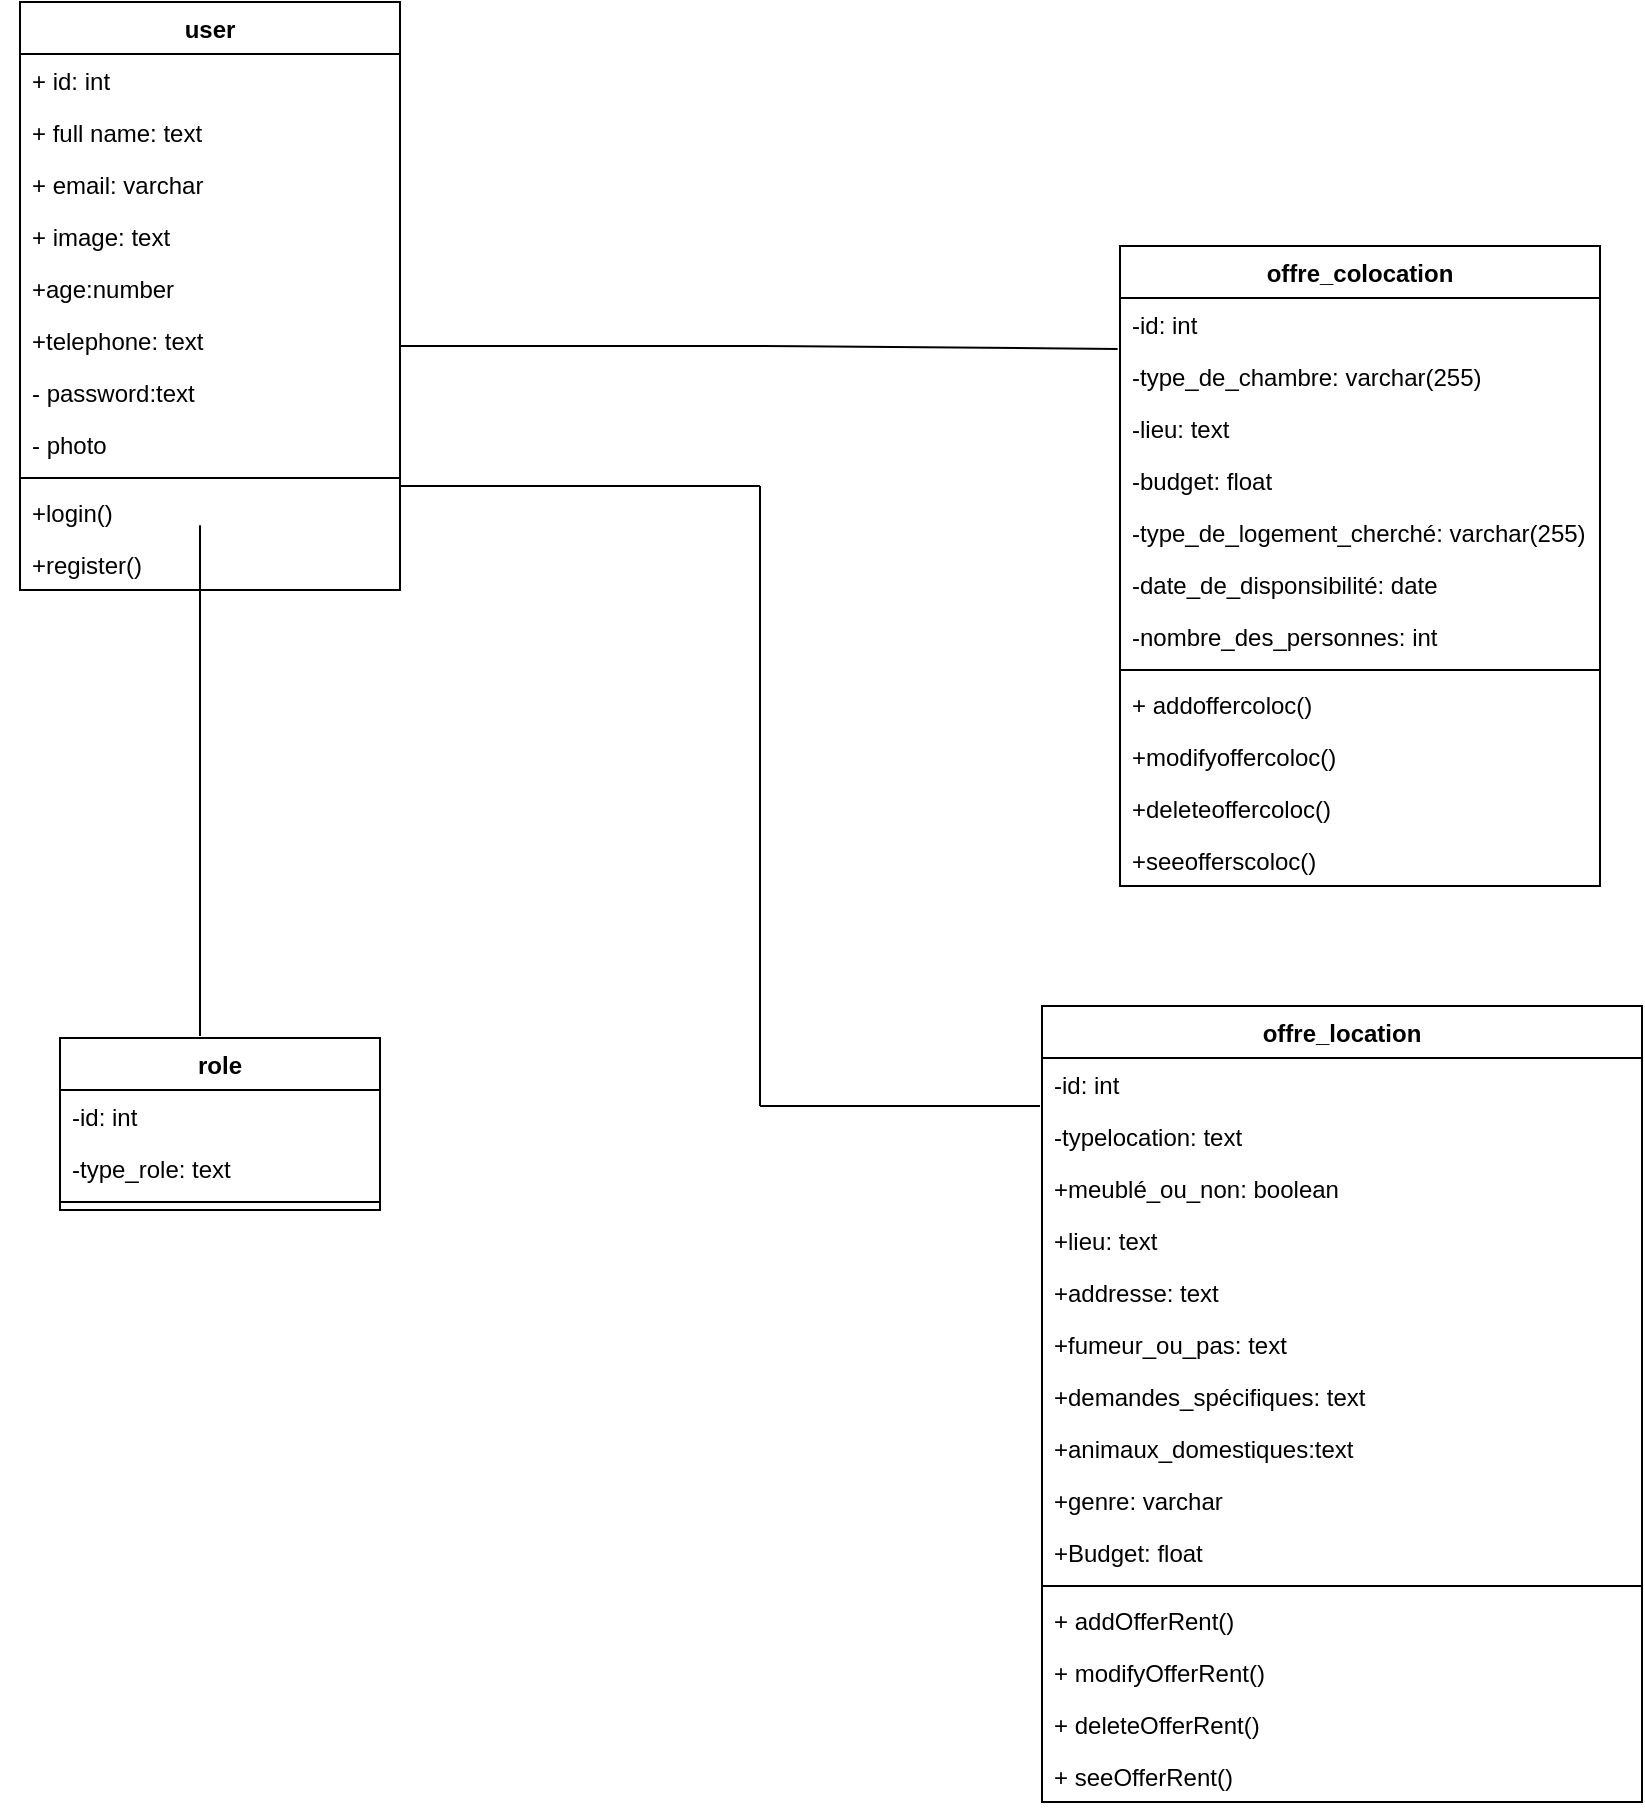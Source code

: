 <mxfile>
    <diagram id="z5ggQvx44LeVWJGlkjqF" name="class diagram">
        <mxGraphModel dx="1018" dy="340" grid="1" gridSize="10" guides="1" tooltips="1" connect="1" arrows="1" fold="1" page="1" pageScale="1" pageWidth="850" pageHeight="1100" math="0" shadow="0">
            <root>
                <mxCell id="0"/>
                <mxCell id="1" parent="0"/>
                <mxCell id="24" value="" style="endArrow=none;html=1;fontColor=#FFCF24;entryX=-0.005;entryY=0.98;entryDx=0;entryDy=0;entryPerimeter=0;" parent="1" target="81" edge="1">
                    <mxGeometry width="50" height="50" relative="1" as="geometry">
                        <mxPoint x="210.0" y="210.0" as="sourcePoint"/>
                        <mxPoint x="560" y="210.0" as="targetPoint"/>
                        <Array as="points">
                            <mxPoint x="400" y="210"/>
                        </Array>
                    </mxGeometry>
                </mxCell>
                <mxCell id="25" value="&lt;font color=&quot;#ffffff&quot;&gt;1..1&lt;/font&gt;" style="text;html=1;strokeColor=none;fillColor=none;align=center;verticalAlign=middle;whiteSpace=wrap;rounded=0;fontColor=#FFCF24;" parent="1" vertex="1">
                    <mxGeometry x="210" y="180" width="60" height="30" as="geometry"/>
                </mxCell>
                <mxCell id="26" value="&lt;span style=&quot;color: rgb(255, 255, 255);&quot;&gt;0..*&lt;/span&gt;" style="text;html=1;strokeColor=none;fillColor=none;align=center;verticalAlign=middle;whiteSpace=wrap;rounded=0;fontColor=#FFCF24;" parent="1" vertex="1">
                    <mxGeometry x="510" y="180" width="60" height="30" as="geometry"/>
                </mxCell>
                <mxCell id="37" value="" style="endArrow=none;html=1;" parent="1" edge="1">
                    <mxGeometry width="50" height="50" relative="1" as="geometry">
                        <mxPoint x="110" y="435" as="sourcePoint"/>
                        <mxPoint x="110" y="555" as="targetPoint"/>
                        <Array as="points">
                            <mxPoint x="110" y="295"/>
                        </Array>
                    </mxGeometry>
                </mxCell>
                <mxCell id="38" value="&lt;font color=&quot;#ffffff&quot;&gt;1&lt;sup&gt;..*&lt;/sup&gt;&lt;/font&gt;" style="text;html=1;strokeColor=none;fillColor=none;align=center;verticalAlign=middle;whiteSpace=wrap;rounded=0;fontColor=#FFCF24;" parent="1" vertex="1">
                    <mxGeometry x="10" y="310" width="140" height="30" as="geometry"/>
                </mxCell>
                <mxCell id="39" value="&lt;font color=&quot;#ffffff&quot;&gt;1,1&lt;/font&gt;" style="text;html=1;strokeColor=none;fillColor=none;align=center;verticalAlign=middle;whiteSpace=wrap;rounded=0;fontColor=#FFCF24;" parent="1" vertex="1">
                    <mxGeometry x="70" y="520" width="140" height="30" as="geometry"/>
                </mxCell>
                <mxCell id="61" value="" style="endArrow=none;html=1;" parent="1" edge="1">
                    <mxGeometry width="50" height="50" relative="1" as="geometry">
                        <mxPoint x="390" y="280" as="sourcePoint"/>
                        <mxPoint x="390" y="590" as="targetPoint"/>
                    </mxGeometry>
                </mxCell>
                <mxCell id="62" value="" style="endArrow=none;html=1;" parent="1" edge="1">
                    <mxGeometry width="50" height="50" relative="1" as="geometry">
                        <mxPoint x="390" y="590" as="sourcePoint"/>
                        <mxPoint x="530" y="590" as="targetPoint"/>
                    </mxGeometry>
                </mxCell>
                <mxCell id="63" value="&lt;font color=&quot;#ffffff&quot;&gt;0..*&lt;/font&gt;" style="text;html=1;strokeColor=none;fillColor=none;align=center;verticalAlign=middle;whiteSpace=wrap;rounded=0;fontColor=#FFCF24;" parent="1" vertex="1">
                    <mxGeometry x="480" y="560" width="60" height="30" as="geometry"/>
                </mxCell>
                <mxCell id="64" value="&lt;font color=&quot;#ffffff&quot;&gt;1..1&lt;/font&gt;" style="text;html=1;strokeColor=none;fillColor=none;align=center;verticalAlign=middle;whiteSpace=wrap;rounded=0;fontColor=#FFCF24;" parent="1" vertex="1">
                    <mxGeometry x="210" y="240" width="60" height="40" as="geometry"/>
                </mxCell>
                <mxCell id="65" value="user" style="swimlane;fontStyle=1;align=center;verticalAlign=top;childLayout=stackLayout;horizontal=1;startSize=26;horizontalStack=0;resizeParent=1;resizeParentMax=0;resizeLast=0;collapsible=1;marginBottom=0;" parent="1" vertex="1">
                    <mxGeometry x="20" y="38" width="190" height="294" as="geometry"/>
                </mxCell>
                <mxCell id="66" value="+ id: int&#10;&#10;" style="text;strokeColor=none;fillColor=none;align=left;verticalAlign=top;spacingLeft=4;spacingRight=4;overflow=hidden;rotatable=0;points=[[0,0.5],[1,0.5]];portConstraint=eastwest;" parent="65" vertex="1">
                    <mxGeometry y="26" width="190" height="26" as="geometry"/>
                </mxCell>
                <mxCell id="132" value="+ full name: text" style="text;strokeColor=none;fillColor=none;align=left;verticalAlign=top;spacingLeft=4;spacingRight=4;overflow=hidden;rotatable=0;points=[[0,0.5],[1,0.5]];portConstraint=eastwest;" parent="65" vertex="1">
                    <mxGeometry y="52" width="190" height="26" as="geometry"/>
                </mxCell>
                <mxCell id="70" value="+ email: varchar" style="text;strokeColor=none;fillColor=none;align=left;verticalAlign=top;spacingLeft=4;spacingRight=4;overflow=hidden;rotatable=0;points=[[0,0.5],[1,0.5]];portConstraint=eastwest;" parent="65" vertex="1">
                    <mxGeometry y="78" width="190" height="26" as="geometry"/>
                </mxCell>
                <mxCell id="HBnPjsJdhIx05hBvFf9J-142" value="+ image: text" style="text;strokeColor=none;fillColor=none;align=left;verticalAlign=top;spacingLeft=4;spacingRight=4;overflow=hidden;rotatable=0;points=[[0,0.5],[1,0.5]];portConstraint=eastwest;" parent="65" vertex="1">
                    <mxGeometry y="104" width="190" height="26" as="geometry"/>
                </mxCell>
                <mxCell id="HBnPjsJdhIx05hBvFf9J-140" value="+age:number" style="text;strokeColor=none;fillColor=none;align=left;verticalAlign=top;spacingLeft=4;spacingRight=4;overflow=hidden;rotatable=0;points=[[0,0.5],[1,0.5]];portConstraint=eastwest;" parent="65" vertex="1">
                    <mxGeometry y="130" width="190" height="26" as="geometry"/>
                </mxCell>
                <mxCell id="71" value="+telephone: text" style="text;strokeColor=none;fillColor=none;align=left;verticalAlign=top;spacingLeft=4;spacingRight=4;overflow=hidden;rotatable=0;points=[[0,0.5],[1,0.5]];portConstraint=eastwest;" parent="65" vertex="1">
                    <mxGeometry y="156" width="190" height="26" as="geometry"/>
                </mxCell>
                <mxCell id="72" value="- password:text" style="text;strokeColor=none;fillColor=none;align=left;verticalAlign=top;spacingLeft=4;spacingRight=4;overflow=hidden;rotatable=0;points=[[0,0.5],[1,0.5]];portConstraint=eastwest;" parent="65" vertex="1">
                    <mxGeometry y="182" width="190" height="26" as="geometry"/>
                </mxCell>
                <mxCell id="OUAm6H8FFkH4fl_18YLy-141" value="- photo" style="text;strokeColor=none;fillColor=none;align=left;verticalAlign=top;spacingLeft=4;spacingRight=4;overflow=hidden;rotatable=0;points=[[0,0.5],[1,0.5]];portConstraint=eastwest;" parent="65" vertex="1">
                    <mxGeometry y="208" width="190" height="26" as="geometry"/>
                </mxCell>
                <mxCell id="67" value="" style="line;strokeWidth=1;fillColor=none;align=left;verticalAlign=middle;spacingTop=-1;spacingLeft=3;spacingRight=3;rotatable=0;labelPosition=right;points=[];portConstraint=eastwest;strokeColor=inherit;" parent="65" vertex="1">
                    <mxGeometry y="234" width="190" height="8" as="geometry"/>
                </mxCell>
                <mxCell id="68" value="+login()" style="text;strokeColor=none;fillColor=none;align=left;verticalAlign=top;spacingLeft=4;spacingRight=4;overflow=hidden;rotatable=0;points=[[0,0.5],[1,0.5]];portConstraint=eastwest;" parent="65" vertex="1">
                    <mxGeometry y="242" width="190" height="26" as="geometry"/>
                </mxCell>
                <mxCell id="69" value="+register()&#10;" style="text;strokeColor=none;fillColor=none;align=left;verticalAlign=top;spacingLeft=4;spacingRight=4;overflow=hidden;rotatable=0;points=[[0,0.5],[1,0.5]];portConstraint=eastwest;" parent="65" vertex="1">
                    <mxGeometry y="268" width="190" height="26" as="geometry"/>
                </mxCell>
                <mxCell id="79" value="" style="endArrow=none;html=1;" parent="1" edge="1">
                    <mxGeometry width="50" height="50" relative="1" as="geometry">
                        <mxPoint x="210" y="280" as="sourcePoint"/>
                        <mxPoint x="390" y="280" as="targetPoint"/>
                    </mxGeometry>
                </mxCell>
                <mxCell id="80" value="offre_colocation" style="swimlane;fontStyle=1;align=center;verticalAlign=top;childLayout=stackLayout;horizontal=1;startSize=26;horizontalStack=0;resizeParent=1;resizeParentMax=0;resizeLast=0;collapsible=1;marginBottom=0;" parent="1" vertex="1">
                    <mxGeometry x="570" y="160" width="240" height="320" as="geometry"/>
                </mxCell>
                <mxCell id="81" value="-id: int" style="text;strokeColor=none;fillColor=none;align=left;verticalAlign=top;spacingLeft=4;spacingRight=4;overflow=hidden;rotatable=0;points=[[0,0.5],[1,0.5]];portConstraint=eastwest;" parent="80" vertex="1">
                    <mxGeometry y="26" width="240" height="26" as="geometry"/>
                </mxCell>
                <mxCell id="92" value="-type_de_chambre: varchar(255)" style="text;strokeColor=none;fillColor=none;align=left;verticalAlign=top;spacingLeft=4;spacingRight=4;overflow=hidden;rotatable=0;points=[[0,0.5],[1,0.5]];portConstraint=eastwest;" parent="80" vertex="1">
                    <mxGeometry y="52" width="240" height="26" as="geometry"/>
                </mxCell>
                <mxCell id="93" value="-lieu: text" style="text;strokeColor=none;fillColor=none;align=left;verticalAlign=top;spacingLeft=4;spacingRight=4;overflow=hidden;rotatable=0;points=[[0,0.5],[1,0.5]];portConstraint=eastwest;" parent="80" vertex="1">
                    <mxGeometry y="78" width="240" height="26" as="geometry"/>
                </mxCell>
                <mxCell id="96" value="-budget: float" style="text;strokeColor=none;fillColor=none;align=left;verticalAlign=top;spacingLeft=4;spacingRight=4;overflow=hidden;rotatable=0;points=[[0,0.5],[1,0.5]];portConstraint=eastwest;" parent="80" vertex="1">
                    <mxGeometry y="104" width="240" height="26" as="geometry"/>
                </mxCell>
                <mxCell id="98" value="-type_de_logement_cherché: varchar(255)" style="text;strokeColor=none;fillColor=none;align=left;verticalAlign=top;spacingLeft=4;spacingRight=4;overflow=hidden;rotatable=0;points=[[0,0.5],[1,0.5]];portConstraint=eastwest;" parent="80" vertex="1">
                    <mxGeometry y="130" width="240" height="26" as="geometry"/>
                </mxCell>
                <mxCell id="97" value="-date_de_disponsibilité: date" style="text;strokeColor=none;fillColor=none;align=left;verticalAlign=top;spacingLeft=4;spacingRight=4;overflow=hidden;rotatable=0;points=[[0,0.5],[1,0.5]];portConstraint=eastwest;" parent="80" vertex="1">
                    <mxGeometry y="156" width="240" height="26" as="geometry"/>
                </mxCell>
                <mxCell id="99" value="-nombre_des_personnes: int" style="text;strokeColor=none;fillColor=none;align=left;verticalAlign=top;spacingLeft=4;spacingRight=4;overflow=hidden;rotatable=0;points=[[0,0.5],[1,0.5]];portConstraint=eastwest;" parent="80" vertex="1">
                    <mxGeometry y="182" width="240" height="26" as="geometry"/>
                </mxCell>
                <mxCell id="82" value="" style="line;strokeWidth=1;fillColor=none;align=left;verticalAlign=middle;spacingTop=-1;spacingLeft=3;spacingRight=3;rotatable=0;labelPosition=right;points=[];portConstraint=eastwest;strokeColor=inherit;" parent="80" vertex="1">
                    <mxGeometry y="208" width="240" height="8" as="geometry"/>
                </mxCell>
                <mxCell id="83" value="+ addoffercoloc()" style="text;strokeColor=none;fillColor=none;align=left;verticalAlign=top;spacingLeft=4;spacingRight=4;overflow=hidden;rotatable=0;points=[[0,0.5],[1,0.5]];portConstraint=eastwest;" parent="80" vertex="1">
                    <mxGeometry y="216" width="240" height="26" as="geometry"/>
                </mxCell>
                <mxCell id="95" value="+modifyoffercoloc()&#10;" style="text;strokeColor=none;fillColor=none;align=left;verticalAlign=top;spacingLeft=4;spacingRight=4;overflow=hidden;rotatable=0;points=[[0,0.5],[1,0.5]];portConstraint=eastwest;" parent="80" vertex="1">
                    <mxGeometry y="242" width="240" height="26" as="geometry"/>
                </mxCell>
                <mxCell id="100" value="+deleteoffercoloc()&#10;" style="text;strokeColor=none;fillColor=none;align=left;verticalAlign=top;spacingLeft=4;spacingRight=4;overflow=hidden;rotatable=0;points=[[0,0.5],[1,0.5]];portConstraint=eastwest;" parent="80" vertex="1">
                    <mxGeometry y="268" width="240" height="26" as="geometry"/>
                </mxCell>
                <mxCell id="101" value="+seeofferscoloc()&#10;" style="text;strokeColor=none;fillColor=none;align=left;verticalAlign=top;spacingLeft=4;spacingRight=4;overflow=hidden;rotatable=0;points=[[0,0.5],[1,0.5]];portConstraint=eastwest;" parent="80" vertex="1">
                    <mxGeometry y="294" width="240" height="26" as="geometry"/>
                </mxCell>
                <mxCell id="102" value="offre_location" style="swimlane;fontStyle=1;align=center;verticalAlign=top;childLayout=stackLayout;horizontal=1;startSize=26;horizontalStack=0;resizeParent=1;resizeParentMax=0;resizeLast=0;collapsible=1;marginBottom=0;" parent="1" vertex="1">
                    <mxGeometry x="531" y="540" width="300" height="398" as="geometry"/>
                </mxCell>
                <mxCell id="103" value="-id: int" style="text;strokeColor=none;fillColor=none;align=left;verticalAlign=top;spacingLeft=4;spacingRight=4;overflow=hidden;rotatable=0;points=[[0,0.5],[1,0.5]];portConstraint=eastwest;" parent="102" vertex="1">
                    <mxGeometry y="26" width="300" height="26" as="geometry"/>
                </mxCell>
                <mxCell id="106" value="-typelocation: text" style="text;strokeColor=none;fillColor=none;align=left;verticalAlign=top;spacingLeft=4;spacingRight=4;overflow=hidden;rotatable=0;points=[[0,0.5],[1,0.5]];portConstraint=eastwest;" parent="102" vertex="1">
                    <mxGeometry y="52" width="300" height="26" as="geometry"/>
                </mxCell>
                <mxCell id="107" value="+meublé_ou_non: boolean" style="text;strokeColor=none;fillColor=none;align=left;verticalAlign=top;spacingLeft=4;spacingRight=4;overflow=hidden;rotatable=0;points=[[0,0.5],[1,0.5]];portConstraint=eastwest;" parent="102" vertex="1">
                    <mxGeometry y="78" width="300" height="26" as="geometry"/>
                </mxCell>
                <mxCell id="108" value="+lieu: text" style="text;strokeColor=none;fillColor=none;align=left;verticalAlign=top;spacingLeft=4;spacingRight=4;overflow=hidden;rotatable=0;points=[[0,0.5],[1,0.5]];portConstraint=eastwest;" parent="102" vertex="1">
                    <mxGeometry y="104" width="300" height="26" as="geometry"/>
                </mxCell>
                <mxCell id="109" value="+addresse: text" style="text;strokeColor=none;fillColor=none;align=left;verticalAlign=top;spacingLeft=4;spacingRight=4;overflow=hidden;rotatable=0;points=[[0,0.5],[1,0.5]];portConstraint=eastwest;" parent="102" vertex="1">
                    <mxGeometry y="130" width="300" height="26" as="geometry"/>
                </mxCell>
                <mxCell id="135" value="+fumeur_ou_pas: text" style="text;strokeColor=none;fillColor=none;align=left;verticalAlign=top;spacingLeft=4;spacingRight=4;overflow=hidden;rotatable=0;points=[[0,0.5],[1,0.5]];portConstraint=eastwest;" parent="102" vertex="1">
                    <mxGeometry y="156" width="300" height="26" as="geometry"/>
                </mxCell>
                <mxCell id="136" value="+demandes_spécifiques: text&#10;&#10;" style="text;strokeColor=none;fillColor=none;align=left;verticalAlign=top;spacingLeft=4;spacingRight=4;overflow=hidden;rotatable=0;points=[[0,0.5],[1,0.5]];portConstraint=eastwest;" parent="102" vertex="1">
                    <mxGeometry y="182" width="300" height="26" as="geometry"/>
                </mxCell>
                <mxCell id="137" value="+animaux_domestiques:text" style="text;strokeColor=none;fillColor=none;align=left;verticalAlign=top;spacingLeft=4;spacingRight=4;overflow=hidden;rotatable=0;points=[[0,0.5],[1,0.5]];portConstraint=eastwest;" parent="102" vertex="1">
                    <mxGeometry y="208" width="300" height="26" as="geometry"/>
                </mxCell>
                <mxCell id="138" value="+genre: varchar" style="text;strokeColor=none;fillColor=none;align=left;verticalAlign=top;spacingLeft=4;spacingRight=4;overflow=hidden;rotatable=0;points=[[0,0.5],[1,0.5]];portConstraint=eastwest;" parent="102" vertex="1">
                    <mxGeometry y="234" width="300" height="26" as="geometry"/>
                </mxCell>
                <mxCell id="120" value="+Budget: float" style="text;strokeColor=none;fillColor=none;align=left;verticalAlign=top;spacingLeft=4;spacingRight=4;overflow=hidden;rotatable=0;points=[[0,0.5],[1,0.5]];portConstraint=eastwest;" parent="102" vertex="1">
                    <mxGeometry y="260" width="300" height="26" as="geometry"/>
                </mxCell>
                <mxCell id="104" value="" style="line;strokeWidth=1;fillColor=none;align=left;verticalAlign=middle;spacingTop=-1;spacingLeft=3;spacingRight=3;rotatable=0;labelPosition=right;points=[];portConstraint=eastwest;strokeColor=inherit;" parent="102" vertex="1">
                    <mxGeometry y="286" width="300" height="8" as="geometry"/>
                </mxCell>
                <mxCell id="105" value="+ addOfferRent()" style="text;strokeColor=none;fillColor=none;align=left;verticalAlign=top;spacingLeft=4;spacingRight=4;overflow=hidden;rotatable=0;points=[[0,0.5],[1,0.5]];portConstraint=eastwest;" parent="102" vertex="1">
                    <mxGeometry y="294" width="300" height="26" as="geometry"/>
                </mxCell>
                <mxCell id="121" value="+ modifyOfferRent()" style="text;strokeColor=none;fillColor=none;align=left;verticalAlign=top;spacingLeft=4;spacingRight=4;overflow=hidden;rotatable=0;points=[[0,0.5],[1,0.5]];portConstraint=eastwest;" parent="102" vertex="1">
                    <mxGeometry y="320" width="300" height="26" as="geometry"/>
                </mxCell>
                <mxCell id="122" value="+ deleteOfferRent()" style="text;strokeColor=none;fillColor=none;align=left;verticalAlign=top;spacingLeft=4;spacingRight=4;overflow=hidden;rotatable=0;points=[[0,0.5],[1,0.5]];portConstraint=eastwest;" parent="102" vertex="1">
                    <mxGeometry y="346" width="300" height="26" as="geometry"/>
                </mxCell>
                <mxCell id="123" value="+ seeOfferRent()" style="text;strokeColor=none;fillColor=none;align=left;verticalAlign=top;spacingLeft=4;spacingRight=4;overflow=hidden;rotatable=0;points=[[0,0.5],[1,0.5]];portConstraint=eastwest;" parent="102" vertex="1">
                    <mxGeometry y="372" width="300" height="26" as="geometry"/>
                </mxCell>
                <mxCell id="125" value="role" style="swimlane;fontStyle=1;align=center;verticalAlign=top;childLayout=stackLayout;horizontal=1;startSize=26;horizontalStack=0;resizeParent=1;resizeParentMax=0;resizeLast=0;collapsible=1;marginBottom=0;" parent="1" vertex="1">
                    <mxGeometry x="40" y="556" width="160" height="86" as="geometry"/>
                </mxCell>
                <mxCell id="126" value="-id: int" style="text;strokeColor=none;fillColor=none;align=left;verticalAlign=top;spacingLeft=4;spacingRight=4;overflow=hidden;rotatable=0;points=[[0,0.5],[1,0.5]];portConstraint=eastwest;" parent="125" vertex="1">
                    <mxGeometry y="26" width="160" height="26" as="geometry"/>
                </mxCell>
                <mxCell id="129" value="-type_role: text" style="text;strokeColor=none;fillColor=none;align=left;verticalAlign=top;spacingLeft=4;spacingRight=4;overflow=hidden;rotatable=0;points=[[0,0.5],[1,0.5]];portConstraint=eastwest;" parent="125" vertex="1">
                    <mxGeometry y="52" width="160" height="26" as="geometry"/>
                </mxCell>
                <mxCell id="127" value="" style="line;strokeWidth=1;fillColor=none;align=left;verticalAlign=middle;spacingTop=-1;spacingLeft=3;spacingRight=3;rotatable=0;labelPosition=right;points=[];portConstraint=eastwest;strokeColor=inherit;" parent="125" vertex="1">
                    <mxGeometry y="78" width="160" height="8" as="geometry"/>
                </mxCell>
            </root>
        </mxGraphModel>
    </diagram>
    <diagram id="UlTyNprH5L3pt8KQsLSM" name="use case diagram">
        <mxGraphModel dx="1320" dy="1468" grid="1" gridSize="10" guides="1" tooltips="1" connect="1" arrows="1" fold="1" page="1" pageScale="1" pageWidth="850" pageHeight="1100" math="0" shadow="0">
            <root>
                <mxCell id="0"/>
                <mxCell id="1" parent="0"/>
                <mxCell id="AJxJs07C6C-_s4xwAS3U-2" value="FIND YOUR ROOMMATE" style="shape=umlFrame;whiteSpace=wrap;html=1;width=200;height=30;" parent="1" vertex="1">
                    <mxGeometry x="130" y="-1069" width="690" height="990" as="geometry"/>
                </mxCell>
                <mxCell id="AJxJs07C6C-_s4xwAS3U-3" value="visiteur" style="shape=umlActor;verticalLabelPosition=bottom;verticalAlign=top;html=1;" parent="1" vertex="1">
                    <mxGeometry x="60" y="-980" width="30" height="60" as="geometry"/>
                </mxCell>
                <mxCell id="AJxJs07C6C-_s4xwAS3U-4" value="colocataire" style="shape=umlActor;verticalLabelPosition=bottom;verticalAlign=top;html=1;" parent="1" vertex="1">
                    <mxGeometry x="60" y="-760" width="30" height="60" as="geometry"/>
                </mxCell>
                <mxCell id="AJxJs07C6C-_s4xwAS3U-7" value="Administrateur" style="shape=umlActor;verticalLabelPosition=bottom;verticalAlign=top;html=1;" parent="1" vertex="1">
                    <mxGeometry x="60" y="-190" width="30" height="60" as="geometry"/>
                </mxCell>
                <mxCell id="AJxJs07C6C-_s4xwAS3U-8" value="locataire" style="shape=umlActor;verticalLabelPosition=bottom;verticalAlign=top;html=1;" parent="1" vertex="1">
                    <mxGeometry x="60" y="-440" width="30" height="60" as="geometry"/>
                </mxCell>
                <mxCell id="AJxJs07C6C-_s4xwAS3U-14" value="Voir les offres&amp;nbsp; de collocation/ location" style="ellipse;whiteSpace=wrap;html=1;" parent="1" vertex="1">
                    <mxGeometry x="330" y="-1010" width="200" height="50" as="geometry"/>
                </mxCell>
                <mxCell id="AJxJs07C6C-_s4xwAS3U-15" value="Créer un compte" style="ellipse;whiteSpace=wrap;html=1;" parent="1" vertex="1">
                    <mxGeometry x="340" y="-950" width="200" height="50" as="geometry"/>
                </mxCell>
                <mxCell id="AJxJs07C6C-_s4xwAS3U-16" value="Ajouter un offre de collocation" style="ellipse;whiteSpace=wrap;html=1;" parent="1" vertex="1">
                    <mxGeometry x="330" y="-850" width="200" height="50" as="geometry"/>
                </mxCell>
                <mxCell id="AJxJs07C6C-_s4xwAS3U-17" value="Voir les details de chaque offre" style="ellipse;whiteSpace=wrap;html=1;" parent="1" vertex="1">
                    <mxGeometry x="630" y="-980" width="180" height="40" as="geometry"/>
                </mxCell>
                <mxCell id="AJxJs07C6C-_s4xwAS3U-18" value="Modifier un offre de collocation" style="ellipse;whiteSpace=wrap;html=1;" parent="1" vertex="1">
                    <mxGeometry x="325" y="-790" width="200" height="50" as="geometry"/>
                </mxCell>
                <mxCell id="AJxJs07C6C-_s4xwAS3U-19" value="Supprimer un offre de collocation" style="ellipse;whiteSpace=wrap;html=1;" parent="1" vertex="1">
                    <mxGeometry x="325" y="-730" width="200" height="50" as="geometry"/>
                </mxCell>
                <mxCell id="AJxJs07C6C-_s4xwAS3U-20" value="Ajouter un offre de Location" style="ellipse;whiteSpace=wrap;html=1;" parent="1" vertex="1">
                    <mxGeometry x="330" y="-550" width="200" height="50" as="geometry"/>
                </mxCell>
                <mxCell id="AJxJs07C6C-_s4xwAS3U-21" value="Supprimer un offre de Location" style="ellipse;whiteSpace=wrap;html=1;" parent="1" vertex="1">
                    <mxGeometry x="330" y="-490" width="200" height="50" as="geometry"/>
                </mxCell>
                <mxCell id="AJxJs07C6C-_s4xwAS3U-22" value="Modifier un offre de Location" style="ellipse;whiteSpace=wrap;html=1;" parent="1" vertex="1">
                    <mxGeometry x="330" y="-430" width="200" height="50" as="geometry"/>
                </mxCell>
                <mxCell id="AJxJs07C6C-_s4xwAS3U-23" value="Voir&amp;nbsp; mes offres de collocation" style="ellipse;whiteSpace=wrap;html=1;" parent="1" vertex="1">
                    <mxGeometry x="325" y="-670" width="200" height="50" as="geometry"/>
                </mxCell>
                <mxCell id="AJxJs07C6C-_s4xwAS3U-24" value="Voir&amp;nbsp; mes offres de location" style="ellipse;whiteSpace=wrap;html=1;" parent="1" vertex="1">
                    <mxGeometry x="330" y="-370" width="200" height="50" as="geometry"/>
                </mxCell>
                <mxCell id="AJxJs07C6C-_s4xwAS3U-25" value="Archiver les offres&amp;nbsp;" style="ellipse;whiteSpace=wrap;html=1;" parent="1" vertex="1">
                    <mxGeometry x="330" y="-260" width="200" height="50" as="geometry"/>
                </mxCell>
                <mxCell id="o_NzyPv4uc6NCIbX0gtw-1" value="" style="endArrow=none;html=1;entryX=0;entryY=0.5;entryDx=0;entryDy=0;" parent="1" target="AJxJs07C6C-_s4xwAS3U-14" edge="1">
                    <mxGeometry width="50" height="50" relative="1" as="geometry">
                        <mxPoint x="100" y="-950" as="sourcePoint"/>
                        <mxPoint x="150" y="-980" as="targetPoint"/>
                    </mxGeometry>
                </mxCell>
                <mxCell id="o_NzyPv4uc6NCIbX0gtw-2" value="" style="endArrow=none;html=1;entryX=0;entryY=0.5;entryDx=0;entryDy=0;" parent="1" target="AJxJs07C6C-_s4xwAS3U-15" edge="1">
                    <mxGeometry width="50" height="50" relative="1" as="geometry">
                        <mxPoint x="100" y="-950" as="sourcePoint"/>
                        <mxPoint x="340" y="-975" as="targetPoint"/>
                    </mxGeometry>
                </mxCell>
                <mxCell id="o_NzyPv4uc6NCIbX0gtw-3" value="" style="endArrow=none;html=1;entryX=0;entryY=0.5;entryDx=0;entryDy=0;" parent="1" target="AJxJs07C6C-_s4xwAS3U-16" edge="1">
                    <mxGeometry width="50" height="50" relative="1" as="geometry">
                        <mxPoint x="110" y="-720" as="sourcePoint"/>
                        <mxPoint x="590" y="-820" as="targetPoint"/>
                    </mxGeometry>
                </mxCell>
                <mxCell id="o_NzyPv4uc6NCIbX0gtw-4" value="" style="endArrow=none;html=1;entryX=0;entryY=0.5;entryDx=0;entryDy=0;" parent="1" target="AJxJs07C6C-_s4xwAS3U-18" edge="1">
                    <mxGeometry width="50" height="50" relative="1" as="geometry">
                        <mxPoint x="110" y="-720" as="sourcePoint"/>
                        <mxPoint x="340" y="-815" as="targetPoint"/>
                    </mxGeometry>
                </mxCell>
                <mxCell id="o_NzyPv4uc6NCIbX0gtw-5" value="" style="endArrow=none;html=1;entryX=0;entryY=0.5;entryDx=0;entryDy=0;" parent="1" target="AJxJs07C6C-_s4xwAS3U-19" edge="1">
                    <mxGeometry width="50" height="50" relative="1" as="geometry">
                        <mxPoint x="110" y="-720" as="sourcePoint"/>
                        <mxPoint x="335" y="-755" as="targetPoint"/>
                    </mxGeometry>
                </mxCell>
                <mxCell id="o_NzyPv4uc6NCIbX0gtw-6" value="" style="endArrow=none;html=1;entryX=0;entryY=0.5;entryDx=0;entryDy=0;" parent="1" target="AJxJs07C6C-_s4xwAS3U-23" edge="1">
                    <mxGeometry width="50" height="50" relative="1" as="geometry">
                        <mxPoint x="110" y="-720" as="sourcePoint"/>
                        <mxPoint x="335" y="-695" as="targetPoint"/>
                    </mxGeometry>
                </mxCell>
                <mxCell id="o_NzyPv4uc6NCIbX0gtw-9" value="" style="endArrow=none;html=1;entryX=0;entryY=0.5;entryDx=0;entryDy=0;" parent="1" target="AJxJs07C6C-_s4xwAS3U-20" edge="1">
                    <mxGeometry width="50" height="50" relative="1" as="geometry">
                        <mxPoint x="110" y="-400" as="sourcePoint"/>
                        <mxPoint x="510" y="-500" as="targetPoint"/>
                    </mxGeometry>
                </mxCell>
                <mxCell id="o_NzyPv4uc6NCIbX0gtw-10" value="" style="endArrow=none;html=1;entryX=0;entryY=0.5;entryDx=0;entryDy=0;" parent="1" target="AJxJs07C6C-_s4xwAS3U-21" edge="1">
                    <mxGeometry width="50" height="50" relative="1" as="geometry">
                        <mxPoint x="110" y="-400" as="sourcePoint"/>
                        <mxPoint x="340" y="-515" as="targetPoint"/>
                    </mxGeometry>
                </mxCell>
                <mxCell id="o_NzyPv4uc6NCIbX0gtw-11" value="" style="endArrow=none;html=1;entryX=0;entryY=0.5;entryDx=0;entryDy=0;" parent="1" target="AJxJs07C6C-_s4xwAS3U-22" edge="1">
                    <mxGeometry width="50" height="50" relative="1" as="geometry">
                        <mxPoint x="110" y="-400" as="sourcePoint"/>
                        <mxPoint x="340" y="-455" as="targetPoint"/>
                    </mxGeometry>
                </mxCell>
                <mxCell id="o_NzyPv4uc6NCIbX0gtw-12" value="" style="endArrow=none;html=1;entryX=0;entryY=0.5;entryDx=0;entryDy=0;" parent="1" target="AJxJs07C6C-_s4xwAS3U-24" edge="1">
                    <mxGeometry width="50" height="50" relative="1" as="geometry">
                        <mxPoint x="110" y="-400" as="sourcePoint"/>
                        <mxPoint x="340" y="-395" as="targetPoint"/>
                    </mxGeometry>
                </mxCell>
                <mxCell id="o_NzyPv4uc6NCIbX0gtw-14" value="" style="endArrow=none;html=1;entryX=0;entryY=0.5;entryDx=0;entryDy=0;" parent="1" target="AJxJs07C6C-_s4xwAS3U-25" edge="1">
                    <mxGeometry width="50" height="50" relative="1" as="geometry">
                        <mxPoint x="110" y="-150" as="sourcePoint"/>
                        <mxPoint x="510" y="-300" as="targetPoint"/>
                    </mxGeometry>
                </mxCell>
                <mxCell id="ElbaeHOR-Uijz-XI7cZ5-1" value="" style="endArrow=none;html=1;exitX=1;exitY=0.5;exitDx=0;exitDy=0;entryX=0;entryY=0.5;entryDx=0;entryDy=0;" parent="1" source="AJxJs07C6C-_s4xwAS3U-14" target="AJxJs07C6C-_s4xwAS3U-17" edge="1">
                    <mxGeometry width="50" height="50" relative="1" as="geometry">
                        <mxPoint x="530" y="-780" as="sourcePoint"/>
                        <mxPoint x="580" y="-830" as="targetPoint"/>
                    </mxGeometry>
                </mxCell>
                <mxCell id="ElbaeHOR-Uijz-XI7cZ5-2" value="Login" style="ellipse;whiteSpace=wrap;html=1;" parent="1" vertex="1">
                    <mxGeometry x="670" y="-600" width="140" height="70" as="geometry"/>
                </mxCell>
                <mxCell id="ElbaeHOR-Uijz-XI7cZ5-3" value="" style="endArrow=block;dashed=1;endFill=0;endSize=12;html=1;exitX=1;exitY=0.5;exitDx=0;exitDy=0;" parent="1" source="AJxJs07C6C-_s4xwAS3U-16" target="ElbaeHOR-Uijz-XI7cZ5-2" edge="1">
                    <mxGeometry width="160" relative="1" as="geometry">
                        <mxPoint x="520" y="-570" as="sourcePoint"/>
                        <mxPoint x="680" y="-570" as="targetPoint"/>
                    </mxGeometry>
                </mxCell>
                <mxCell id="ElbaeHOR-Uijz-XI7cZ5-4" value="" style="endArrow=block;dashed=1;endFill=0;endSize=12;html=1;entryX=0;entryY=0;entryDx=0;entryDy=0;" parent="1" target="ElbaeHOR-Uijz-XI7cZ5-2" edge="1">
                    <mxGeometry width="160" relative="1" as="geometry">
                        <mxPoint x="530" y="-760" as="sourcePoint"/>
                        <mxPoint x="670" y="-570" as="targetPoint"/>
                    </mxGeometry>
                </mxCell>
                <mxCell id="ElbaeHOR-Uijz-XI7cZ5-5" value="" style="endArrow=block;dashed=1;endFill=0;endSize=12;html=1;entryX=0.051;entryY=0.269;entryDx=0;entryDy=0;entryPerimeter=0;" parent="1" target="ElbaeHOR-Uijz-XI7cZ5-2" edge="1">
                    <mxGeometry width="160" relative="1" as="geometry">
                        <mxPoint x="525" y="-706" as="sourcePoint"/>
                        <mxPoint x="670" y="-560" as="targetPoint"/>
                    </mxGeometry>
                </mxCell>
                <mxCell id="ElbaeHOR-Uijz-XI7cZ5-6" value="" style="endArrow=block;dashed=1;endFill=0;endSize=12;html=1;entryX=-0.003;entryY=0.361;entryDx=0;entryDy=0;entryPerimeter=0;" parent="1" target="ElbaeHOR-Uijz-XI7cZ5-2" edge="1">
                    <mxGeometry width="160" relative="1" as="geometry">
                        <mxPoint x="520" y="-640" as="sourcePoint"/>
                        <mxPoint x="670" y="-570" as="targetPoint"/>
                    </mxGeometry>
                </mxCell>
                <mxCell id="ElbaeHOR-Uijz-XI7cZ5-7" value="" style="endArrow=block;dashed=1;endFill=0;endSize=12;html=1;entryX=0;entryY=0.5;entryDx=0;entryDy=0;" parent="1" target="ElbaeHOR-Uijz-XI7cZ5-2" edge="1">
                    <mxGeometry width="160" relative="1" as="geometry">
                        <mxPoint x="530" y="-520" as="sourcePoint"/>
                        <mxPoint x="690" y="-520" as="targetPoint"/>
                    </mxGeometry>
                </mxCell>
                <mxCell id="ElbaeHOR-Uijz-XI7cZ5-8" value="" style="endArrow=block;dashed=1;endFill=0;endSize=12;html=1;entryX=0.03;entryY=0.678;entryDx=0;entryDy=0;exitX=1;exitY=0.5;exitDx=0;exitDy=0;entryPerimeter=0;" parent="1" source="AJxJs07C6C-_s4xwAS3U-21" target="ElbaeHOR-Uijz-XI7cZ5-2" edge="1">
                    <mxGeometry width="160" relative="1" as="geometry">
                        <mxPoint x="540" y="-510" as="sourcePoint"/>
                        <mxPoint x="680" y="-555" as="targetPoint"/>
                    </mxGeometry>
                </mxCell>
                <mxCell id="ElbaeHOR-Uijz-XI7cZ5-9" value="" style="endArrow=block;dashed=1;endFill=0;endSize=12;html=1;exitX=1;exitY=0;exitDx=0;exitDy=0;" parent="1" source="AJxJs07C6C-_s4xwAS3U-22" edge="1">
                    <mxGeometry width="160" relative="1" as="geometry">
                        <mxPoint x="540" y="-455" as="sourcePoint"/>
                        <mxPoint x="690" y="-540" as="targetPoint"/>
                    </mxGeometry>
                </mxCell>
                <mxCell id="ElbaeHOR-Uijz-XI7cZ5-10" value="" style="endArrow=block;dashed=1;endFill=0;endSize=12;html=1;exitX=1;exitY=0;exitDx=0;exitDy=0;entryX=0.272;entryY=0.971;entryDx=0;entryDy=0;entryPerimeter=0;" parent="1" source="AJxJs07C6C-_s4xwAS3U-24" target="ElbaeHOR-Uijz-XI7cZ5-2" edge="1">
                    <mxGeometry width="160" relative="1" as="geometry">
                        <mxPoint x="510.711" y="-412.678" as="sourcePoint"/>
                        <mxPoint x="700" y="-530" as="targetPoint"/>
                    </mxGeometry>
                </mxCell>
                <mxCell id="ElbaeHOR-Uijz-XI7cZ5-11" value="" style="endArrow=block;dashed=1;endFill=0;endSize=12;html=1;exitX=1;exitY=0.5;exitDx=0;exitDy=0;" parent="1" source="AJxJs07C6C-_s4xwAS3U-25" target="ElbaeHOR-Uijz-XI7cZ5-2" edge="1">
                    <mxGeometry width="160" relative="1" as="geometry">
                        <mxPoint x="511.501" y="-352.478" as="sourcePoint"/>
                        <mxPoint x="718.08" y="-522.03" as="targetPoint"/>
                    </mxGeometry>
                </mxCell>
                <mxCell id="ElbaeHOR-Uijz-XI7cZ5-13" value="&amp;lt;&amp;lt;include &amp;gt;&amp;gt;" style="text;html=1;strokeColor=none;fillColor=none;align=center;verticalAlign=middle;whiteSpace=wrap;rounded=0;rotation=45;" parent="1" vertex="1">
                    <mxGeometry x="570" y="-760" width="90" height="30" as="geometry"/>
                </mxCell>
                <mxCell id="ElbaeHOR-Uijz-XI7cZ5-14" value="&amp;lt;&amp;lt;include &amp;gt;&amp;gt;" style="text;html=1;strokeColor=none;fillColor=none;align=center;verticalAlign=middle;whiteSpace=wrap;rounded=0;rotation=45;" parent="1" vertex="1">
                    <mxGeometry x="550" y="-720" width="90" height="30" as="geometry"/>
                </mxCell>
                <mxCell id="ElbaeHOR-Uijz-XI7cZ5-15" value="&amp;lt;&amp;lt;include &amp;gt;&amp;gt;" style="text;html=1;strokeColor=none;fillColor=none;align=center;verticalAlign=middle;whiteSpace=wrap;rounded=0;rotation=45;" parent="1" vertex="1">
                    <mxGeometry x="530" y="-690" width="90" height="30" as="geometry"/>
                </mxCell>
                <mxCell id="ElbaeHOR-Uijz-XI7cZ5-16" value="&amp;lt;&amp;lt;include &amp;gt;&amp;gt;" style="text;html=1;strokeColor=none;fillColor=none;align=center;verticalAlign=middle;whiteSpace=wrap;rounded=0;rotation=30;" parent="1" vertex="1">
                    <mxGeometry x="530" y="-640" width="90" height="30" as="geometry"/>
                </mxCell>
                <mxCell id="ElbaeHOR-Uijz-XI7cZ5-17" value="&amp;lt;&amp;lt;include &amp;gt;&amp;gt;" style="text;html=1;strokeColor=none;fillColor=none;align=center;verticalAlign=middle;whiteSpace=wrap;rounded=0;rotation=-15;" parent="1" vertex="1">
                    <mxGeometry x="540" y="-565" width="90" height="30" as="geometry"/>
                </mxCell>
                <mxCell id="ElbaeHOR-Uijz-XI7cZ5-18" value="&amp;lt;&amp;lt;include &amp;gt;&amp;gt;" style="text;html=1;strokeColor=none;fillColor=none;align=center;verticalAlign=middle;whiteSpace=wrap;rounded=0;rotation=-30;" parent="1" vertex="1">
                    <mxGeometry x="550" y="-535" width="90" height="30" as="geometry"/>
                </mxCell>
                <mxCell id="ElbaeHOR-Uijz-XI7cZ5-20" value="&amp;lt;&amp;lt;include &amp;gt;&amp;gt;" style="text;html=1;strokeColor=none;fillColor=none;align=center;verticalAlign=middle;whiteSpace=wrap;rounded=0;rotation=-30;" parent="1" vertex="1">
                    <mxGeometry x="560" y="-512" width="90" height="30" as="geometry"/>
                </mxCell>
                <mxCell id="ElbaeHOR-Uijz-XI7cZ5-22" value="&amp;lt;&amp;lt;include &amp;gt;&amp;gt;" style="text;html=1;strokeColor=none;fillColor=none;align=center;verticalAlign=middle;whiteSpace=wrap;rounded=0;rotation=-45;" parent="1" vertex="1">
                    <mxGeometry x="569" y="-483" width="90" height="30" as="geometry"/>
                </mxCell>
                <mxCell id="ElbaeHOR-Uijz-XI7cZ5-23" value="&amp;lt;&amp;lt;include &amp;gt;&amp;gt;" style="text;html=1;strokeColor=none;fillColor=none;align=center;verticalAlign=middle;whiteSpace=wrap;rounded=0;rotation=-60;" parent="1" vertex="1">
                    <mxGeometry x="560" y="-378" width="90" height="30" as="geometry"/>
                </mxCell>
                <mxCell id="SLBRe2961K8aNQYSA5d--1" value="" style="endArrow=classic;html=1;" parent="1" edge="1">
                    <mxGeometry width="50" height="50" relative="1" as="geometry">
                        <mxPoint x="76" y="-780" as="sourcePoint"/>
                        <mxPoint x="76" y="-890" as="targetPoint"/>
                    </mxGeometry>
                </mxCell>
                <mxCell id="SLBRe2961K8aNQYSA5d--2" value="" style="endArrow=classic;html=1;" parent="1" edge="1">
                    <mxGeometry width="50" height="50" relative="1" as="geometry">
                        <mxPoint x="43" y="-440" as="sourcePoint"/>
                        <mxPoint x="43" y="-920" as="targetPoint"/>
                    </mxGeometry>
                </mxCell>
                <mxCell id="SLBRe2961K8aNQYSA5d--4" value="Voir les statistiques&amp;nbsp;" style="ellipse;whiteSpace=wrap;html=1;" parent="1" vertex="1">
                    <mxGeometry x="340" y="-140" width="200" height="50" as="geometry"/>
                </mxCell>
                <mxCell id="SLBRe2961K8aNQYSA5d--5" value="" style="endArrow=none;html=1;entryX=0;entryY=0.5;entryDx=0;entryDy=0;" parent="1" edge="1">
                    <mxGeometry width="50" height="50" relative="1" as="geometry">
                        <mxPoint x="110" y="-150" as="sourcePoint"/>
                        <mxPoint x="340" y="-110" as="targetPoint"/>
                    </mxGeometry>
                </mxCell>
                <mxCell id="SLBRe2961K8aNQYSA5d--6" value="" style="endArrow=block;dashed=1;endFill=0;endSize=12;html=1;exitX=1;exitY=0.5;exitDx=0;exitDy=0;" parent="1" edge="1">
                    <mxGeometry width="160" relative="1" as="geometry">
                        <mxPoint x="540" y="-114.5" as="sourcePoint"/>
                        <mxPoint x="740" y="-530" as="targetPoint"/>
                    </mxGeometry>
                </mxCell>
                <mxCell id="SLBRe2961K8aNQYSA5d--7" value="&amp;lt;&amp;lt;include &amp;gt;&amp;gt;" style="text;html=1;strokeColor=none;fillColor=none;align=center;verticalAlign=middle;whiteSpace=wrap;rounded=0;rotation=-60;" parent="1" vertex="1">
                    <mxGeometry x="530" y="-230" width="90" height="30" as="geometry"/>
                </mxCell>
            </root>
        </mxGraphModel>
    </diagram>
    <diagram id="GhbvZgkigZbxrwilX4B9" name="diagramme de sequance">
        <mxGraphModel dx="1716" dy="658" grid="1" gridSize="10" guides="1" tooltips="1" connect="1" arrows="1" fold="1" page="1" pageScale="1" pageWidth="850" pageHeight="1100" math="0" shadow="0">
            <root>
                <mxCell id="0"/>
                <mxCell id="1" parent="0"/>
                <mxCell id="sEaq5n1_qbvqVbGwh62S-4" value="&lt;font style=&quot;font-size: 24px;&quot;&gt;&lt;b&gt;Login :&lt;/b&gt;&lt;/font&gt;" style="text;strokeColor=none;fillColor=none;align=left;verticalAlign=middle;spacingLeft=4;spacingRight=4;overflow=hidden;points=[[0,0.5],[1,0.5]];portConstraint=eastwest;rotatable=0;whiteSpace=wrap;html=1;fontSize=14;" parent="1" vertex="1">
                    <mxGeometry x="10" y="10" width="210" height="30" as="geometry"/>
                </mxCell>
                <mxCell id="sEaq5n1_qbvqVbGwh62S-5" value="" style="endArrow=none;dashed=1;html=1;fontSize=14;" parent="1" edge="1">
                    <mxGeometry width="50" height="50" relative="1" as="geometry">
                        <mxPoint x="554" y="580" as="sourcePoint"/>
                        <mxPoint x="554.09" y="160" as="targetPoint"/>
                    </mxGeometry>
                </mxCell>
                <mxCell id="sEaq5n1_qbvqVbGwh62S-11" value="" style="endArrow=none;dashed=1;html=1;fontSize=14;" parent="1" target="sEaq5n1_qbvqVbGwh62S-10" edge="1">
                    <mxGeometry width="50" height="50" relative="1" as="geometry">
                        <mxPoint x="160" y="570" as="sourcePoint"/>
                        <mxPoint x="160" y="170" as="targetPoint"/>
                    </mxGeometry>
                </mxCell>
                <mxCell id="sEaq5n1_qbvqVbGwh62S-17" value="" style="endArrow=none;dashed=1;html=1;fontSize=14;" parent="1" target="sEaq5n1_qbvqVbGwh62S-16" edge="1">
                    <mxGeometry width="50" height="50" relative="1" as="geometry">
                        <mxPoint x="360" y="580" as="sourcePoint"/>
                        <mxPoint x="360.09" y="160" as="targetPoint"/>
                    </mxGeometry>
                </mxCell>
                <mxCell id="sEaq5n1_qbvqVbGwh62S-20" value="" style="endArrow=none;dashed=1;html=1;fontSize=14;" parent="1" target="sEaq5n1_qbvqVbGwh62S-19" edge="1">
                    <mxGeometry width="50" height="50" relative="1" as="geometry">
                        <mxPoint x="790" y="570" as="sourcePoint"/>
                        <mxPoint x="790.09" y="160" as="targetPoint"/>
                    </mxGeometry>
                </mxCell>
                <mxCell id="sEaq5n1_qbvqVbGwh62S-28" value="alt" style="shape=umlFrame;whiteSpace=wrap;html=1;fontSize=11;" parent="1" vertex="1">
                    <mxGeometry x="60" y="310" width="810" height="200" as="geometry"/>
                </mxCell>
                <mxCell id="sEaq5n1_qbvqVbGwh62S-35" value="" style="endArrow=none;dashed=1;html=1;fontSize=11;exitX=0.002;exitY=0.52;exitDx=0;exitDy=0;exitPerimeter=0;entryX=1.005;entryY=0.525;entryDx=0;entryDy=0;entryPerimeter=0;" parent="1" source="sEaq5n1_qbvqVbGwh62S-28" target="sEaq5n1_qbvqVbGwh62S-28" edge="1">
                    <mxGeometry width="50" height="50" relative="1" as="geometry">
                        <mxPoint x="560" y="380" as="sourcePoint"/>
                        <mxPoint x="610" y="330" as="targetPoint"/>
                    </mxGeometry>
                </mxCell>
                <mxCell id="0p1FNDLbMPQ2LlB5c2je-15" value="&lt;font style=&quot;font-size: 24px;&quot;&gt;&lt;b&gt;Register :&lt;/b&gt;&lt;/font&gt;" style="text;strokeColor=none;fillColor=none;align=left;verticalAlign=middle;spacingLeft=4;spacingRight=4;overflow=hidden;points=[[0,0.5],[1,0.5]];portConstraint=eastwest;rotatable=0;whiteSpace=wrap;html=1;fontSize=14;" parent="1" vertex="1">
                    <mxGeometry x="10" y="611" width="210" height="30" as="geometry"/>
                </mxCell>
                <mxCell id="0p1FNDLbMPQ2LlB5c2je-16" value="" style="group" parent="1" vertex="1" connectable="0">
                    <mxGeometry x="63.75" y="100" width="776.25" height="395.635" as="geometry"/>
                </mxCell>
                <mxCell id="sEaq5n1_qbvqVbGwh62S-1" value="System" style="rounded=0;whiteSpace=wrap;html=1;fontSize=14;" parent="0p1FNDLbMPQ2LlB5c2je-16" vertex="1">
                    <mxGeometry x="436.25" width="110" height="60" as="geometry"/>
                </mxCell>
                <mxCell id="VsUeiiWR3tWET1cQSHcl-1" value="" style="endArrow=none;dashed=1;html=1;fontSize=14;startArrow=none;" parent="0p1FNDLbMPQ2LlB5c2je-16" source="sEaq5n1_qbvqVbGwh62S-10" edge="1">
                    <mxGeometry width="50" height="50" relative="1" as="geometry">
                        <mxPoint x="96.25" y="620" as="sourcePoint"/>
                        <mxPoint x="96.25" y="70" as="targetPoint"/>
                    </mxGeometry>
                </mxCell>
                <mxCell id="sEaq5n1_qbvqVbGwh62S-2" value="visiteur" style="shape=umlActor;verticalLabelPosition=bottom;verticalAlign=top;html=1;outlineConnect=0;fontSize=14;" parent="0p1FNDLbMPQ2LlB5c2je-16" vertex="1">
                    <mxGeometry x="80.0" width="30" height="60" as="geometry"/>
                </mxCell>
                <mxCell id="sEaq5n1_qbvqVbGwh62S-10" value="" style="rounded=0;whiteSpace=wrap;html=1;fontSize=24;rotation=-90;" parent="0p1FNDLbMPQ2LlB5c2je-16" vertex="1">
                    <mxGeometry x="49.07" y="127.2" width="91.88" height="32.5" as="geometry"/>
                </mxCell>
                <mxCell id="sEaq5n1_qbvqVbGwh62S-12" value="Database" style="rounded=0;whiteSpace=wrap;html=1;fontSize=14;" parent="0p1FNDLbMPQ2LlB5c2je-16" vertex="1">
                    <mxGeometry x="666.25" width="110" height="60" as="geometry"/>
                </mxCell>
                <mxCell id="sEaq5n1_qbvqVbGwh62S-13" value="" style="endArrow=none;dashed=1;html=1;fontSize=14;startArrow=none;" parent="0p1FNDLbMPQ2LlB5c2je-16" source="sEaq5n1_qbvqVbGwh62S-19" edge="1">
                    <mxGeometry width="50" height="50" relative="1" as="geometry">
                        <mxPoint x="726.25" y="660" as="sourcePoint"/>
                        <mxPoint x="726.34" y="60" as="targetPoint"/>
                    </mxGeometry>
                </mxCell>
                <mxCell id="sEaq5n1_qbvqVbGwh62S-14" value="Login page" style="rounded=0;whiteSpace=wrap;html=1;fontSize=14;" parent="0p1FNDLbMPQ2LlB5c2je-16" vertex="1">
                    <mxGeometry x="236.25" width="110" height="60" as="geometry"/>
                </mxCell>
                <mxCell id="sEaq5n1_qbvqVbGwh62S-15" value="" style="endArrow=none;dashed=1;html=1;fontSize=14;startArrow=none;" parent="0p1FNDLbMPQ2LlB5c2je-16" source="sEaq5n1_qbvqVbGwh62S-16" edge="1">
                    <mxGeometry width="50" height="50" relative="1" as="geometry">
                        <mxPoint x="296.25" y="660" as="sourcePoint"/>
                        <mxPoint x="296.34" y="60" as="targetPoint"/>
                    </mxGeometry>
                </mxCell>
                <mxCell id="sEaq5n1_qbvqVbGwh62S-16" value="" style="rounded=0;whiteSpace=wrap;html=1;fontSize=24;rotation=-90;" parent="0p1FNDLbMPQ2LlB5c2je-16" vertex="1">
                    <mxGeometry x="196.25" y="180" width="195" height="30" as="geometry"/>
                </mxCell>
                <mxCell id="sEaq5n1_qbvqVbGwh62S-18" value="" style="rounded=0;whiteSpace=wrap;html=1;fontSize=24;rotation=-90;" parent="0p1FNDLbMPQ2LlB5c2je-16" vertex="1">
                    <mxGeometry x="342.19" y="231.57" width="298.13" height="30" as="geometry"/>
                </mxCell>
                <mxCell id="sEaq5n1_qbvqVbGwh62S-19" value="" style="rounded=0;whiteSpace=wrap;html=1;fontSize=24;rotation=-90;" parent="0p1FNDLbMPQ2LlB5c2je-16" vertex="1">
                    <mxGeometry x="574.69" y="229.07" width="293.13" height="30" as="geometry"/>
                </mxCell>
                <mxCell id="sEaq5n1_qbvqVbGwh62S-21" value="" style="endArrow=classic;html=1;fontSize=24;" parent="0p1FNDLbMPQ2LlB5c2je-16" edge="1">
                    <mxGeometry relative="1" as="geometry">
                        <mxPoint x="116.25" y="131" as="sourcePoint"/>
                        <mxPoint x="276.25" y="131" as="targetPoint"/>
                    </mxGeometry>
                </mxCell>
                <mxCell id="sEaq5n1_qbvqVbGwh62S-22" value="&lt;font style=&quot;font-size: 11px;&quot;&gt;Fill the inputs&lt;/font&gt;" style="edgeLabel;resizable=0;html=1;align=center;verticalAlign=middle;fontSize=24;" parent="sEaq5n1_qbvqVbGwh62S-21" connectable="0" vertex="1">
                    <mxGeometry relative="1" as="geometry">
                        <mxPoint y="-15" as="offset"/>
                    </mxGeometry>
                </mxCell>
                <mxCell id="sEaq5n1_qbvqVbGwh62S-23" value="" style="endArrow=classic;html=1;fontSize=24;exitX=0.784;exitY=0.979;exitDx=0;exitDy=0;entryX=0.786;entryY=0.026;entryDx=0;entryDy=0;entryPerimeter=0;exitPerimeter=0;" parent="0p1FNDLbMPQ2LlB5c2je-16" edge="1">
                    <mxGeometry relative="1" as="geometry">
                        <mxPoint x="308.12" y="144.98" as="sourcePoint"/>
                        <mxPoint x="477.03" y="144.67" as="targetPoint"/>
                    </mxGeometry>
                </mxCell>
                <mxCell id="sEaq5n1_qbvqVbGwh62S-24" value="&lt;span style=&quot;font-size: 11px;&quot;&gt;validationForm()&lt;/span&gt;" style="edgeLabel;resizable=0;html=1;align=center;verticalAlign=middle;fontSize=24;" parent="sEaq5n1_qbvqVbGwh62S-23" connectable="0" vertex="1">
                    <mxGeometry relative="1" as="geometry">
                        <mxPoint y="-17" as="offset"/>
                    </mxGeometry>
                </mxCell>
                <mxCell id="sEaq5n1_qbvqVbGwh62S-25" value="" style="endArrow=classic;html=1;fontSize=24;exitX=0.784;exitY=0.979;exitDx=0;exitDy=0;entryX=0.789;entryY=-0.129;entryDx=0;entryDy=0;entryPerimeter=0;exitPerimeter=0;" parent="0p1FNDLbMPQ2LlB5c2je-16" edge="1">
                    <mxGeometry relative="1" as="geometry">
                        <mxPoint x="506.25" y="155.31" as="sourcePoint"/>
                        <mxPoint x="702.38" y="155.205" as="targetPoint"/>
                    </mxGeometry>
                </mxCell>
                <mxCell id="sEaq5n1_qbvqVbGwh62S-26" value="&lt;span style=&quot;font-size: 11px;&quot;&gt;check if the inputs exists&lt;/span&gt;" style="edgeLabel;resizable=0;html=1;align=center;verticalAlign=middle;fontSize=24;" parent="sEaq5n1_qbvqVbGwh62S-25" connectable="0" vertex="1">
                    <mxGeometry relative="1" as="geometry">
                        <mxPoint y="-16" as="offset"/>
                    </mxGeometry>
                </mxCell>
                <mxCell id="sEaq5n1_qbvqVbGwh62S-29" value="" style="endArrow=block;dashed=1;endFill=0;endSize=12;html=1;fontSize=11;entryX=0.63;entryY=0.15;entryDx=0;entryDy=0;entryPerimeter=0;" parent="0p1FNDLbMPQ2LlB5c2je-16" edge="1">
                    <mxGeometry width="160" relative="1" as="geometry">
                        <mxPoint x="706.25" y="252" as="sourcePoint"/>
                        <mxPoint x="506.55" y="252" as="targetPoint"/>
                    </mxGeometry>
                </mxCell>
                <mxCell id="sEaq5n1_qbvqVbGwh62S-31" value="email or pwd does not &#10;exist " style="text;align=center;fontStyle=1;verticalAlign=middle;spacingLeft=3;spacingRight=3;strokeColor=none;rotatable=0;points=[[0,0.5],[1,0.5]];portConstraint=eastwest;fontSize=11;" parent="0p1FNDLbMPQ2LlB5c2je-16" vertex="1">
                    <mxGeometry x="566.25" y="224" width="80" height="26" as="geometry"/>
                </mxCell>
                <mxCell id="sEaq5n1_qbvqVbGwh62S-32" value="" style="endArrow=block;dashed=1;endFill=0;endSize=12;html=1;fontSize=11;entryX=0.63;entryY=0.15;entryDx=0;entryDy=0;entryPerimeter=0;" parent="0p1FNDLbMPQ2LlB5c2je-16" edge="1">
                    <mxGeometry width="160" relative="1" as="geometry">
                        <mxPoint x="476.25" y="265.07" as="sourcePoint"/>
                        <mxPoint x="306.25" y="265.07" as="targetPoint"/>
                    </mxGeometry>
                </mxCell>
                <mxCell id="sEaq5n1_qbvqVbGwh62S-33" value="redirect to register page" style="text;align=center;fontStyle=1;verticalAlign=middle;spacingLeft=3;spacingRight=3;strokeColor=none;rotatable=0;points=[[0,0.5],[1,0.5]];portConstraint=eastwest;fontSize=11;" parent="0p1FNDLbMPQ2LlB5c2je-16" vertex="1">
                    <mxGeometry x="355.25" y="235" width="80" height="26" as="geometry"/>
                </mxCell>
                <mxCell id="sEaq5n1_qbvqVbGwh62S-36" value="" style="endArrow=block;dashed=1;endFill=0;endSize=12;html=1;fontSize=11;entryX=0.63;entryY=0.15;entryDx=0;entryDy=0;entryPerimeter=0;" parent="0p1FNDLbMPQ2LlB5c2je-16" edge="1">
                    <mxGeometry width="160" relative="1" as="geometry">
                        <mxPoint x="706.1" y="350" as="sourcePoint"/>
                        <mxPoint x="506.4" y="350" as="targetPoint"/>
                    </mxGeometry>
                </mxCell>
                <mxCell id="sEaq5n1_qbvqVbGwh62S-37" value="email and pwd exist and &#10;they are valid" style="text;align=center;fontStyle=1;verticalAlign=middle;spacingLeft=3;spacingRight=3;strokeColor=none;rotatable=0;points=[[0,0.5],[1,0.5]];portConstraint=eastwest;fontSize=11;" parent="0p1FNDLbMPQ2LlB5c2je-16" vertex="1">
                    <mxGeometry x="574.69" y="320" width="80" height="26" as="geometry"/>
                </mxCell>
                <mxCell id="0p1FNDLbMPQ2LlB5c2je-4" value="" style="endArrow=open;endFill=1;endSize=12;html=1;" parent="0p1FNDLbMPQ2LlB5c2je-16" edge="1">
                    <mxGeometry width="160" relative="1" as="geometry">
                        <mxPoint x="746.25" y="330" as="sourcePoint"/>
                        <mxPoint x="746.25" y="330" as="targetPoint"/>
                    </mxGeometry>
                </mxCell>
                <mxCell id="0p1FNDLbMPQ2LlB5c2je-6" value="" style="html=1;points=[];perimeter=orthogonalPerimeter;" parent="0p1FNDLbMPQ2LlB5c2je-16" vertex="1">
                    <mxGeometry x="716.25" y="329" width="25" height="50" as="geometry"/>
                </mxCell>
                <mxCell id="0p1FNDLbMPQ2LlB5c2je-7" value="validate the input of user" style="edgeStyle=orthogonalEdgeStyle;html=1;align=left;spacingLeft=2;endArrow=block;rounded=0;entryX=1;entryY=0;" parent="0p1FNDLbMPQ2LlB5c2je-16" target="0p1FNDLbMPQ2LlB5c2je-6" edge="1">
                    <mxGeometry relative="1" as="geometry">
                        <mxPoint x="736.25" y="310" as="sourcePoint"/>
                        <Array as="points">
                            <mxPoint x="766.25" y="310"/>
                        </Array>
                    </mxGeometry>
                </mxCell>
                <mxCell id="0p1FNDLbMPQ2LlB5c2je-8" value="" style="endArrow=block;dashed=1;endFill=0;endSize=12;html=1;fontSize=11;" parent="0p1FNDLbMPQ2LlB5c2je-16" edge="1">
                    <mxGeometry width="160" relative="1" as="geometry">
                        <mxPoint x="475.95" y="364" as="sourcePoint"/>
                        <mxPoint x="96.25" y="364" as="targetPoint"/>
                    </mxGeometry>
                </mxCell>
                <mxCell id="0p1FNDLbMPQ2LlB5c2je-9" value="redirect to home page" style="text;align=center;fontStyle=1;verticalAlign=middle;spacingLeft=3;spacingRight=3;strokeColor=none;rotatable=0;points=[[0,0.5],[1,0.5]];portConstraint=eastwest;fontSize=11;" parent="0p1FNDLbMPQ2LlB5c2je-16" vertex="1">
                    <mxGeometry x="204.75" y="341" width="80" height="26" as="geometry"/>
                </mxCell>
                <mxCell id="0p1FNDLbMPQ2LlB5c2je-10" value="validate inputs" style="text;align=center;fontStyle=1;verticalAlign=middle;spacingLeft=3;spacingRight=3;strokeColor=none;rotatable=0;points=[[0,0.5],[1,0.5]];portConstraint=eastwest;fontSize=11;" parent="0p1FNDLbMPQ2LlB5c2je-16" vertex="1">
                    <mxGeometry y="315" width="80" height="26" as="geometry"/>
                </mxCell>
                <mxCell id="0p1FNDLbMPQ2LlB5c2je-17" value="visiteur" style="shape=umlActor;verticalLabelPosition=bottom;verticalAlign=top;html=1;outlineConnect=0;fontSize=14;" parent="1" vertex="1">
                    <mxGeometry x="140" y="641" width="30" height="60" as="geometry"/>
                </mxCell>
                <mxCell id="0p1FNDLbMPQ2LlB5c2je-20" value="" style="endArrow=none;dashed=1;html=1;startArrow=none;" parent="1" source="q9XiomVNDTBvnuUQHW0j-13" edge="1">
                    <mxGeometry width="50" height="50" relative="1" as="geometry">
                        <mxPoint x="160" y="1282.778" as="sourcePoint"/>
                        <mxPoint x="160" y="730" as="targetPoint"/>
                    </mxGeometry>
                </mxCell>
                <mxCell id="0p1FNDLbMPQ2LlB5c2je-140" value="Register" style="rounded=0;whiteSpace=wrap;html=1;" parent="1" vertex="1">
                    <mxGeometry x="310" y="656" width="120" height="60" as="geometry"/>
                </mxCell>
                <mxCell id="0p1FNDLbMPQ2LlB5c2je-141" value="System" style="rounded=0;whiteSpace=wrap;html=1;" parent="1" vertex="1">
                    <mxGeometry x="516" y="656" width="120" height="60" as="geometry"/>
                </mxCell>
                <mxCell id="0p1FNDLbMPQ2LlB5c2je-142" value="Database" style="rounded=0;whiteSpace=wrap;html=1;" parent="1" vertex="1">
                    <mxGeometry x="730" y="656" width="120" height="60" as="geometry"/>
                </mxCell>
                <mxCell id="q9XiomVNDTBvnuUQHW0j-2" value="" style="endArrow=none;dashed=1;html=1;startArrow=none;" parent="1" source="q9XiomVNDTBvnuUQHW0j-15" edge="1">
                    <mxGeometry width="50" height="50" relative="1" as="geometry">
                        <mxPoint x="372.33" y="1268.778" as="sourcePoint"/>
                        <mxPoint x="372.33" y="716.0" as="targetPoint"/>
                    </mxGeometry>
                </mxCell>
                <mxCell id="q9XiomVNDTBvnuUQHW0j-3" value="" style="endArrow=none;dashed=1;html=1;startArrow=none;" parent="1" source="q9XiomVNDTBvnuUQHW0j-17" edge="1">
                    <mxGeometry width="50" height="50" relative="1" as="geometry">
                        <mxPoint x="574.33" y="1268.778" as="sourcePoint"/>
                        <mxPoint x="574.33" y="716.0" as="targetPoint"/>
                    </mxGeometry>
                </mxCell>
                <mxCell id="q9XiomVNDTBvnuUQHW0j-4" value="" style="endArrow=none;dashed=1;html=1;startArrow=none;" parent="1" source="q9XiomVNDTBvnuUQHW0j-19" edge="1">
                    <mxGeometry width="50" height="50" relative="1" as="geometry">
                        <mxPoint x="800.0" y="1268.778" as="sourcePoint"/>
                        <mxPoint x="800.0" y="716.0" as="targetPoint"/>
                    </mxGeometry>
                </mxCell>
                <mxCell id="q9XiomVNDTBvnuUQHW0j-14" value="" style="endArrow=none;dashed=1;html=1;" parent="1" target="q9XiomVNDTBvnuUQHW0j-13" edge="1">
                    <mxGeometry width="50" height="50" relative="1" as="geometry">
                        <mxPoint x="160" y="1180" as="sourcePoint"/>
                        <mxPoint x="160" y="730" as="targetPoint"/>
                    </mxGeometry>
                </mxCell>
                <mxCell id="q9XiomVNDTBvnuUQHW0j-13" value="" style="rounded=0;whiteSpace=wrap;html=1;" parent="1" vertex="1">
                    <mxGeometry x="140" y="760" width="30" height="140" as="geometry"/>
                </mxCell>
                <mxCell id="q9XiomVNDTBvnuUQHW0j-16" value="" style="endArrow=none;dashed=1;html=1;" parent="1" target="q9XiomVNDTBvnuUQHW0j-15" edge="1">
                    <mxGeometry width="50" height="50" relative="1" as="geometry">
                        <mxPoint x="372" y="1180" as="sourcePoint"/>
                        <mxPoint x="372.33" y="716.0" as="targetPoint"/>
                    </mxGeometry>
                </mxCell>
                <mxCell id="q9XiomVNDTBvnuUQHW0j-15" value="" style="rounded=0;whiteSpace=wrap;html=1;" parent="1" vertex="1">
                    <mxGeometry x="360" y="760" width="30" height="290" as="geometry"/>
                </mxCell>
                <mxCell id="q9XiomVNDTBvnuUQHW0j-18" value="" style="endArrow=none;dashed=1;html=1;" parent="1" target="q9XiomVNDTBvnuUQHW0j-17" edge="1">
                    <mxGeometry width="50" height="50" relative="1" as="geometry">
                        <mxPoint x="574" y="1180" as="sourcePoint"/>
                        <mxPoint x="574.33" y="716.0" as="targetPoint"/>
                    </mxGeometry>
                </mxCell>
                <mxCell id="q9XiomVNDTBvnuUQHW0j-17" value="" style="rounded=0;whiteSpace=wrap;html=1;" parent="1" vertex="1">
                    <mxGeometry x="561" y="770" width="30" height="230" as="geometry"/>
                </mxCell>
                <mxCell id="q9XiomVNDTBvnuUQHW0j-20" value="" style="endArrow=none;dashed=1;html=1;" parent="1" target="q9XiomVNDTBvnuUQHW0j-19" edge="1">
                    <mxGeometry width="50" height="50" relative="1" as="geometry">
                        <mxPoint x="800" y="1180" as="sourcePoint"/>
                        <mxPoint x="800" y="716.0" as="targetPoint"/>
                    </mxGeometry>
                </mxCell>
                <mxCell id="q9XiomVNDTBvnuUQHW0j-19" value="" style="rounded=0;whiteSpace=wrap;html=1;" parent="1" vertex="1">
                    <mxGeometry x="783" y="770" width="30" height="340" as="geometry"/>
                </mxCell>
                <mxCell id="q9XiomVNDTBvnuUQHW0j-21" value="" style="endArrow=classic;html=1;entryX=0;entryY=0.25;entryDx=0;entryDy=0;exitX=1;exitY=0.25;exitDx=0;exitDy=0;" parent="1" edge="1">
                    <mxGeometry relative="1" as="geometry">
                        <mxPoint x="170" y="812" as="sourcePoint"/>
                        <mxPoint x="360" y="812" as="targetPoint"/>
                    </mxGeometry>
                </mxCell>
                <mxCell id="q9XiomVNDTBvnuUQHW0j-22" value="Fill the form&amp;nbsp;" style="edgeLabel;resizable=0;html=1;align=center;verticalAlign=middle;" parent="q9XiomVNDTBvnuUQHW0j-21" connectable="0" vertex="1">
                    <mxGeometry relative="1" as="geometry">
                        <mxPoint y="-8" as="offset"/>
                    </mxGeometry>
                </mxCell>
                <mxCell id="q9XiomVNDTBvnuUQHW0j-23" value="" style="endArrow=classic;html=1;exitX=1;exitY=0.25;exitDx=0;exitDy=0;" parent="1" edge="1">
                    <mxGeometry relative="1" as="geometry">
                        <mxPoint x="390" y="828" as="sourcePoint"/>
                        <mxPoint x="560" y="828" as="targetPoint"/>
                    </mxGeometry>
                </mxCell>
                <mxCell id="q9XiomVNDTBvnuUQHW0j-24" value="validateForm()" style="edgeLabel;resizable=0;html=1;align=center;verticalAlign=middle;" parent="q9XiomVNDTBvnuUQHW0j-23" connectable="0" vertex="1">
                    <mxGeometry relative="1" as="geometry">
                        <mxPoint y="-8" as="offset"/>
                    </mxGeometry>
                </mxCell>
                <mxCell id="q9XiomVNDTBvnuUQHW0j-25" value="" style="endArrow=classic;html=1;exitX=1;exitY=0.25;exitDx=0;exitDy=0;" parent="1" edge="1">
                    <mxGeometry relative="1" as="geometry">
                        <mxPoint x="591" y="838" as="sourcePoint"/>
                        <mxPoint x="780" y="838" as="targetPoint"/>
                    </mxGeometry>
                </mxCell>
                <mxCell id="q9XiomVNDTBvnuUQHW0j-26" value="check if the email exists&amp;nbsp;" style="edgeLabel;resizable=0;html=1;align=center;verticalAlign=middle;" parent="q9XiomVNDTBvnuUQHW0j-25" connectable="0" vertex="1">
                    <mxGeometry relative="1" as="geometry">
                        <mxPoint y="-8" as="offset"/>
                    </mxGeometry>
                </mxCell>
                <mxCell id="q9XiomVNDTBvnuUQHW0j-27" value="alt" style="shape=umlFrame;whiteSpace=wrap;html=1;" parent="1" vertex="1">
                    <mxGeometry x="120" y="910" width="780" height="230" as="geometry"/>
                </mxCell>
                <mxCell id="q9XiomVNDTBvnuUQHW0j-29" value="" style="endArrow=none;dashed=1;html=1;entryX=1;entryY=0.652;entryDx=0;entryDy=0;entryPerimeter=0;exitX=0;exitY=0.663;exitDx=0;exitDy=0;exitPerimeter=0;" parent="1" edge="1">
                    <mxGeometry width="50" height="50" relative="1" as="geometry">
                        <mxPoint x="122.0" y="1006.49" as="sourcePoint"/>
                        <mxPoint x="902" y="1003.96" as="targetPoint"/>
                    </mxGeometry>
                </mxCell>
                <mxCell id="q9XiomVNDTBvnuUQHW0j-31" value="Email already exists&amp;nbsp;" style="html=1;verticalAlign=bottom;endArrow=open;dashed=1;endSize=8;entryX=0.603;entryY=0.217;entryDx=0;entryDy=0;entryPerimeter=0;" parent="1" target="q9XiomVNDTBvnuUQHW0j-27" edge="1">
                    <mxGeometry relative="1" as="geometry">
                        <mxPoint x="780" y="960" as="sourcePoint"/>
                        <mxPoint x="700" y="960" as="targetPoint"/>
                    </mxGeometry>
                </mxCell>
                <mxCell id="q9XiomVNDTBvnuUQHW0j-32" value="This email is already exists" style="html=1;verticalAlign=bottom;endArrow=open;dashed=1;endSize=8;entryX=0.603;entryY=0.217;entryDx=0;entryDy=0;entryPerimeter=0;" parent="1" edge="1">
                    <mxGeometry relative="1" as="geometry">
                        <mxPoint x="560" y="968" as="sourcePoint"/>
                        <mxPoint x="390.0" y="968.0" as="targetPoint"/>
                    </mxGeometry>
                </mxCell>
                <mxCell id="q9XiomVNDTBvnuUQHW0j-34" value="" style="endArrow=classic;html=1;exitX=0.346;exitY=0.496;exitDx=0;exitDy=0;exitPerimeter=0;" parent="1" edge="1">
                    <mxGeometry relative="1" as="geometry">
                        <mxPoint x="389.88" y="1043.08" as="sourcePoint"/>
                        <mxPoint x="783" y="1043" as="targetPoint"/>
                    </mxGeometry>
                </mxCell>
                <mxCell id="q9XiomVNDTBvnuUQHW0j-35" value="addNewUser()" style="edgeLabel;resizable=0;html=1;align=center;verticalAlign=middle;" parent="q9XiomVNDTBvnuUQHW0j-34" connectable="0" vertex="1">
                    <mxGeometry relative="1" as="geometry">
                        <mxPoint y="-8" as="offset"/>
                    </mxGeometry>
                </mxCell>
                <mxCell id="q9XiomVNDTBvnuUQHW0j-36" value="&lt;b&gt;validate data&lt;/b&gt;" style="text;html=1;strokeColor=none;fillColor=none;align=center;verticalAlign=middle;whiteSpace=wrap;rounded=0;" parent="1" vertex="1">
                    <mxGeometry x="109" y="1005" width="111" height="30" as="geometry"/>
                </mxCell>
                <mxCell id="q9XiomVNDTBvnuUQHW0j-37" value="&lt;font style=&quot;font-size: 24px;&quot;&gt;&lt;b&gt;Visiteur :&lt;/b&gt;&lt;/font&gt;" style="text;strokeColor=none;fillColor=none;align=left;verticalAlign=middle;spacingLeft=4;spacingRight=4;overflow=hidden;points=[[0,0.5],[1,0.5]];portConstraint=eastwest;rotatable=0;whiteSpace=wrap;html=1;fontSize=14;" parent="1" vertex="1">
                    <mxGeometry x="20" y="1206" width="210" height="30" as="geometry"/>
                </mxCell>
            </root>
        </mxGraphModel>
    </diagram>
</mxfile>
